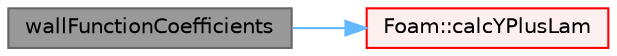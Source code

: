 digraph "wallFunctionCoefficients"
{
 // LATEX_PDF_SIZE
  bgcolor="transparent";
  edge [fontname=Helvetica,fontsize=10,labelfontname=Helvetica,labelfontsize=10];
  node [fontname=Helvetica,fontsize=10,shape=box,height=0.2,width=0.4];
  rankdir="LR";
  Node1 [id="Node000001",label="wallFunctionCoefficients",height=0.2,width=0.4,color="gray40", fillcolor="grey60", style="filled", fontcolor="black",tooltip=" "];
  Node1 -> Node2 [id="edge1_Node000001_Node000002",color="steelblue1",style="solid",tooltip=" "];
  Node2 [id="Node000002",label="Foam::calcYPlusLam",height=0.2,width=0.4,color="red", fillcolor="#FFF0F0", style="filled",URL="$namespaceFoam.html#a39ed819425c92098817ae0f5487e0325",tooltip=" "];
}
